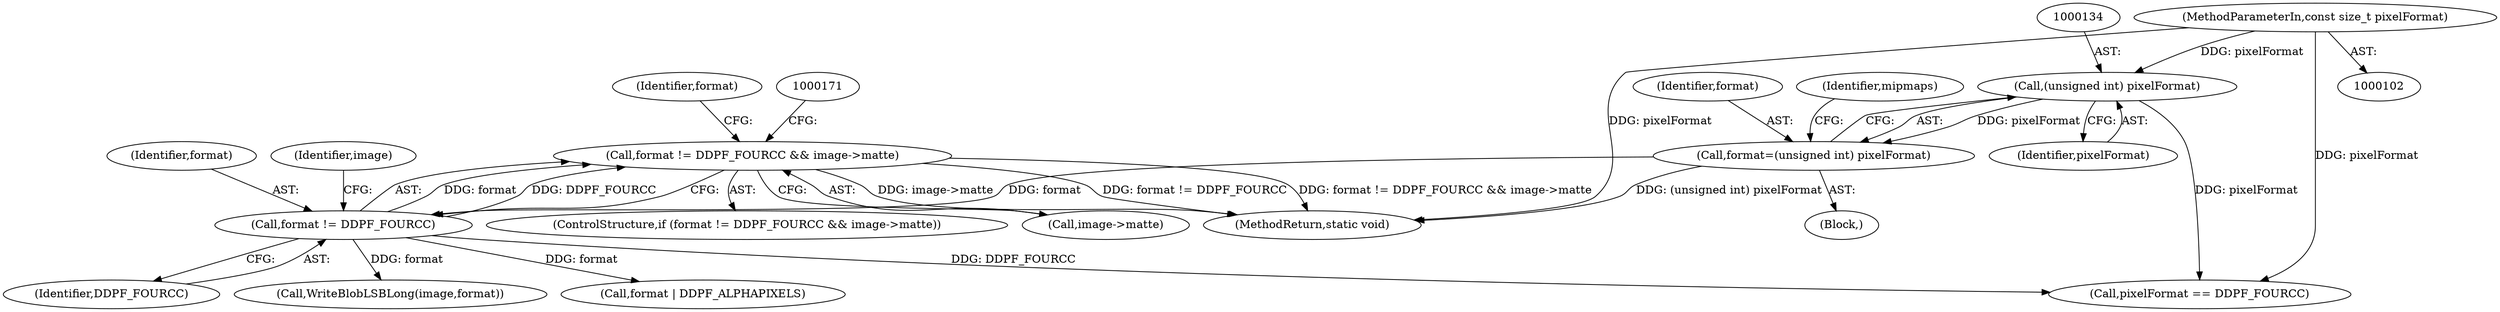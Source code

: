 digraph "0_ImageMagick_d7325bac173492b358417a0ad49fabad44447d52_9@pointer" {
"1000158" [label="(Call,format != DDPF_FOURCC && image->matte)"];
"1000159" [label="(Call,format != DDPF_FOURCC)"];
"1000131" [label="(Call,format=(unsigned int) pixelFormat)"];
"1000133" [label="(Call,(unsigned int) pixelFormat)"];
"1000104" [label="(MethodParameterIn,const size_t pixelFormat)"];
"1000161" [label="(Identifier,DDPF_FOURCC)"];
"1000138" [label="(Identifier,mipmaps)"];
"1000159" [label="(Call,format != DDPF_FOURCC)"];
"1000160" [label="(Identifier,format)"];
"1000398" [label="(MethodReturn,static void)"];
"1000104" [label="(MethodParameterIn,const size_t pixelFormat)"];
"1000286" [label="(Call,WriteBlobLSBLong(image,format))"];
"1000163" [label="(Identifier,image)"];
"1000157" [label="(ControlStructure,if (format != DDPF_FOURCC && image->matte))"];
"1000158" [label="(Call,format != DDPF_FOURCC && image->matte)"];
"1000167" [label="(Call,format | DDPF_ALPHAPIXELS)"];
"1000162" [label="(Call,image->matte)"];
"1000131" [label="(Call,format=(unsigned int) pixelFormat)"];
"1000132" [label="(Identifier,format)"];
"1000133" [label="(Call,(unsigned int) pixelFormat)"];
"1000290" [label="(Call,pixelFormat == DDPF_FOURCC)"];
"1000166" [label="(Identifier,format)"];
"1000107" [label="(Block,)"];
"1000135" [label="(Identifier,pixelFormat)"];
"1000158" -> "1000157"  [label="AST: "];
"1000158" -> "1000159"  [label="CFG: "];
"1000158" -> "1000162"  [label="CFG: "];
"1000159" -> "1000158"  [label="AST: "];
"1000162" -> "1000158"  [label="AST: "];
"1000166" -> "1000158"  [label="CFG: "];
"1000171" -> "1000158"  [label="CFG: "];
"1000158" -> "1000398"  [label="DDG: format != DDPF_FOURCC"];
"1000158" -> "1000398"  [label="DDG: format != DDPF_FOURCC && image->matte"];
"1000158" -> "1000398"  [label="DDG: image->matte"];
"1000159" -> "1000158"  [label="DDG: format"];
"1000159" -> "1000158"  [label="DDG: DDPF_FOURCC"];
"1000159" -> "1000161"  [label="CFG: "];
"1000160" -> "1000159"  [label="AST: "];
"1000161" -> "1000159"  [label="AST: "];
"1000163" -> "1000159"  [label="CFG: "];
"1000131" -> "1000159"  [label="DDG: format"];
"1000159" -> "1000167"  [label="DDG: format"];
"1000159" -> "1000286"  [label="DDG: format"];
"1000159" -> "1000290"  [label="DDG: DDPF_FOURCC"];
"1000131" -> "1000107"  [label="AST: "];
"1000131" -> "1000133"  [label="CFG: "];
"1000132" -> "1000131"  [label="AST: "];
"1000133" -> "1000131"  [label="AST: "];
"1000138" -> "1000131"  [label="CFG: "];
"1000131" -> "1000398"  [label="DDG: (unsigned int) pixelFormat"];
"1000133" -> "1000131"  [label="DDG: pixelFormat"];
"1000133" -> "1000135"  [label="CFG: "];
"1000134" -> "1000133"  [label="AST: "];
"1000135" -> "1000133"  [label="AST: "];
"1000104" -> "1000133"  [label="DDG: pixelFormat"];
"1000133" -> "1000290"  [label="DDG: pixelFormat"];
"1000104" -> "1000102"  [label="AST: "];
"1000104" -> "1000398"  [label="DDG: pixelFormat"];
"1000104" -> "1000290"  [label="DDG: pixelFormat"];
}

